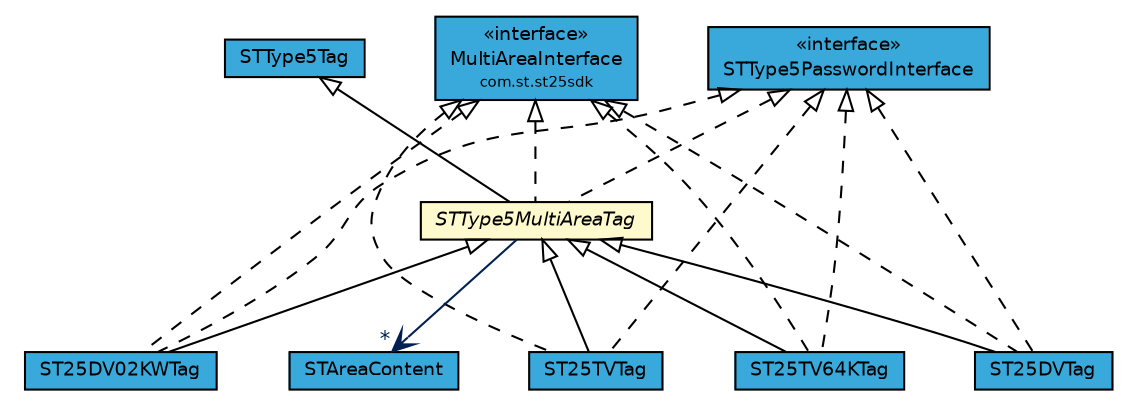 #!/usr/local/bin/dot
#
# Class diagram 
# Generated by UMLGraph version R5_7_2-3-gee82a7 (http://www.umlgraph.org/)
#

digraph G {
	edge [fontname="Helvetica",fontsize=10,labelfontname="Helvetica",labelfontsize=10];
	node [fontname="Helvetica",fontsize=10,shape=plaintext];
	nodesep=0.25;
	ranksep=0.5;
	// com.st.st25sdk.MultiAreaInterface
	c29962 [label=<<table title="com.st.st25sdk.MultiAreaInterface" border="0" cellborder="1" cellspacing="0" cellpadding="2" port="p" bgcolor="#39a9dc" href="../MultiAreaInterface.html">
		<tr><td><table border="0" cellspacing="0" cellpadding="1">
<tr><td align="center" balign="center"> &#171;interface&#187; </td></tr>
<tr><td align="center" balign="center"> MultiAreaInterface </td></tr>
<tr><td align="center" balign="center"><font point-size="7.0"> com.st.st25sdk </font></td></tr>
		</table></td></tr>
		</table>>, URL="../MultiAreaInterface.html", fontname="Helvetica", fontcolor="black", fontsize=9.0];
	// com.st.st25sdk.type5.STType5Tag
	c30088 [label=<<table title="com.st.st25sdk.type5.STType5Tag" border="0" cellborder="1" cellspacing="0" cellpadding="2" port="p" bgcolor="#39a9dc" href="./STType5Tag.html">
		<tr><td><table border="0" cellspacing="0" cellpadding="1">
<tr><td align="center" balign="center"> STType5Tag </td></tr>
		</table></td></tr>
		</table>>, URL="./STType5Tag.html", fontname="Helvetica", fontcolor="black", fontsize=9.0];
	// com.st.st25sdk.type5.ST25DVTag
	c30090 [label=<<table title="com.st.st25sdk.type5.ST25DVTag" border="0" cellborder="1" cellspacing="0" cellpadding="2" port="p" bgcolor="#39a9dc" href="./ST25DVTag.html">
		<tr><td><table border="0" cellspacing="0" cellpadding="1">
<tr><td align="center" balign="center"> ST25DVTag </td></tr>
		</table></td></tr>
		</table>>, URL="./ST25DVTag.html", fontname="Helvetica", fontcolor="black", fontsize=9.0];
	// com.st.st25sdk.type5.STType5MultiAreaTag
	c30093 [label=<<table title="com.st.st25sdk.type5.STType5MultiAreaTag" border="0" cellborder="1" cellspacing="0" cellpadding="2" port="p" bgcolor="lemonChiffon" href="./STType5MultiAreaTag.html">
		<tr><td><table border="0" cellspacing="0" cellpadding="1">
<tr><td align="center" balign="center"><font face="Helvetica-Oblique"> STType5MultiAreaTag </font></td></tr>
		</table></td></tr>
		</table>>, URL="./STType5MultiAreaTag.html", fontname="Helvetica", fontcolor="black", fontsize=9.0];
	// com.st.st25sdk.type5.STType5PasswordInterface
	c30098 [label=<<table title="com.st.st25sdk.type5.STType5PasswordInterface" border="0" cellborder="1" cellspacing="0" cellpadding="2" port="p" bgcolor="#39a9dc" href="./STType5PasswordInterface.html">
		<tr><td><table border="0" cellspacing="0" cellpadding="1">
<tr><td align="center" balign="center"> &#171;interface&#187; </td></tr>
<tr><td align="center" balign="center"> STType5PasswordInterface </td></tr>
		</table></td></tr>
		</table>>, URL="./STType5PasswordInterface.html", fontname="Helvetica", fontcolor="black", fontsize=9.0];
	// com.st.st25sdk.type5.ST25DV02KWTag
	c30100 [label=<<table title="com.st.st25sdk.type5.ST25DV02KWTag" border="0" cellborder="1" cellspacing="0" cellpadding="2" port="p" bgcolor="#39a9dc" href="./ST25DV02KWTag.html">
		<tr><td><table border="0" cellspacing="0" cellpadding="1">
<tr><td align="center" balign="center"> ST25DV02KWTag </td></tr>
		</table></td></tr>
		</table>>, URL="./ST25DV02KWTag.html", fontname="Helvetica", fontcolor="black", fontsize=9.0];
	// com.st.st25sdk.type5.ST25TVTag
	c30102 [label=<<table title="com.st.st25sdk.type5.ST25TVTag" border="0" cellborder="1" cellspacing="0" cellpadding="2" port="p" bgcolor="#39a9dc" href="./ST25TVTag.html">
		<tr><td><table border="0" cellspacing="0" cellpadding="1">
<tr><td align="center" balign="center"> ST25TVTag </td></tr>
		</table></td></tr>
		</table>>, URL="./ST25TVTag.html", fontname="Helvetica", fontcolor="black", fontsize=9.0];
	// com.st.st25sdk.type5.STAreaContent
	c30107 [label=<<table title="com.st.st25sdk.type5.STAreaContent" border="0" cellborder="1" cellspacing="0" cellpadding="2" port="p" bgcolor="#39a9dc" href="./STAreaContent.html">
		<tr><td><table border="0" cellspacing="0" cellpadding="1">
<tr><td align="center" balign="center"> STAreaContent </td></tr>
		</table></td></tr>
		</table>>, URL="./STAreaContent.html", fontname="Helvetica", fontcolor="black", fontsize=9.0];
	// com.st.st25sdk.type5.ST25TV64KTag
	c30117 [label=<<table title="com.st.st25sdk.type5.ST25TV64KTag" border="0" cellborder="1" cellspacing="0" cellpadding="2" port="p" bgcolor="#39a9dc" href="./ST25TV64KTag.html">
		<tr><td><table border="0" cellspacing="0" cellpadding="1">
<tr><td align="center" balign="center"> ST25TV64KTag </td></tr>
		</table></td></tr>
		</table>>, URL="./ST25TV64KTag.html", fontname="Helvetica", fontcolor="black", fontsize=9.0];
	//com.st.st25sdk.type5.ST25DVTag extends com.st.st25sdk.type5.STType5MultiAreaTag
	c30093:p -> c30090:p [dir=back,arrowtail=empty];
	//com.st.st25sdk.type5.ST25DVTag implements com.st.st25sdk.type5.STType5PasswordInterface
	c30098:p -> c30090:p [dir=back,arrowtail=empty,style=dashed];
	//com.st.st25sdk.type5.ST25DVTag implements com.st.st25sdk.MultiAreaInterface
	c29962:p -> c30090:p [dir=back,arrowtail=empty,style=dashed];
	//com.st.st25sdk.type5.STType5MultiAreaTag extends com.st.st25sdk.type5.STType5Tag
	c30088:p -> c30093:p [dir=back,arrowtail=empty];
	//com.st.st25sdk.type5.STType5MultiAreaTag implements com.st.st25sdk.MultiAreaInterface
	c29962:p -> c30093:p [dir=back,arrowtail=empty,style=dashed];
	//com.st.st25sdk.type5.STType5MultiAreaTag implements com.st.st25sdk.type5.STType5PasswordInterface
	c30098:p -> c30093:p [dir=back,arrowtail=empty,style=dashed];
	//com.st.st25sdk.type5.ST25DV02KWTag extends com.st.st25sdk.type5.STType5MultiAreaTag
	c30093:p -> c30100:p [dir=back,arrowtail=empty];
	//com.st.st25sdk.type5.ST25DV02KWTag implements com.st.st25sdk.MultiAreaInterface
	c29962:p -> c30100:p [dir=back,arrowtail=empty,style=dashed];
	//com.st.st25sdk.type5.ST25DV02KWTag implements com.st.st25sdk.type5.STType5PasswordInterface
	c30098:p -> c30100:p [dir=back,arrowtail=empty,style=dashed];
	//com.st.st25sdk.type5.ST25TVTag extends com.st.st25sdk.type5.STType5MultiAreaTag
	c30093:p -> c30102:p [dir=back,arrowtail=empty];
	//com.st.st25sdk.type5.ST25TVTag implements com.st.st25sdk.MultiAreaInterface
	c29962:p -> c30102:p [dir=back,arrowtail=empty,style=dashed];
	//com.st.st25sdk.type5.ST25TVTag implements com.st.st25sdk.type5.STType5PasswordInterface
	c30098:p -> c30102:p [dir=back,arrowtail=empty,style=dashed];
	//com.st.st25sdk.type5.ST25TV64KTag extends com.st.st25sdk.type5.STType5MultiAreaTag
	c30093:p -> c30117:p [dir=back,arrowtail=empty];
	//com.st.st25sdk.type5.ST25TV64KTag implements com.st.st25sdk.type5.STType5PasswordInterface
	c30098:p -> c30117:p [dir=back,arrowtail=empty,style=dashed];
	//com.st.st25sdk.type5.ST25TV64KTag implements com.st.st25sdk.MultiAreaInterface
	c29962:p -> c30117:p [dir=back,arrowtail=empty,style=dashed];
	// com.st.st25sdk.type5.STType5MultiAreaTag NAVASSOC com.st.st25sdk.type5.STAreaContent
	c30093:p -> c30107:p [taillabel="", label="", headlabel="*", fontname="Helvetica", fontcolor="#002052", fontsize=10.0, color="#002052", arrowhead=open];
}

